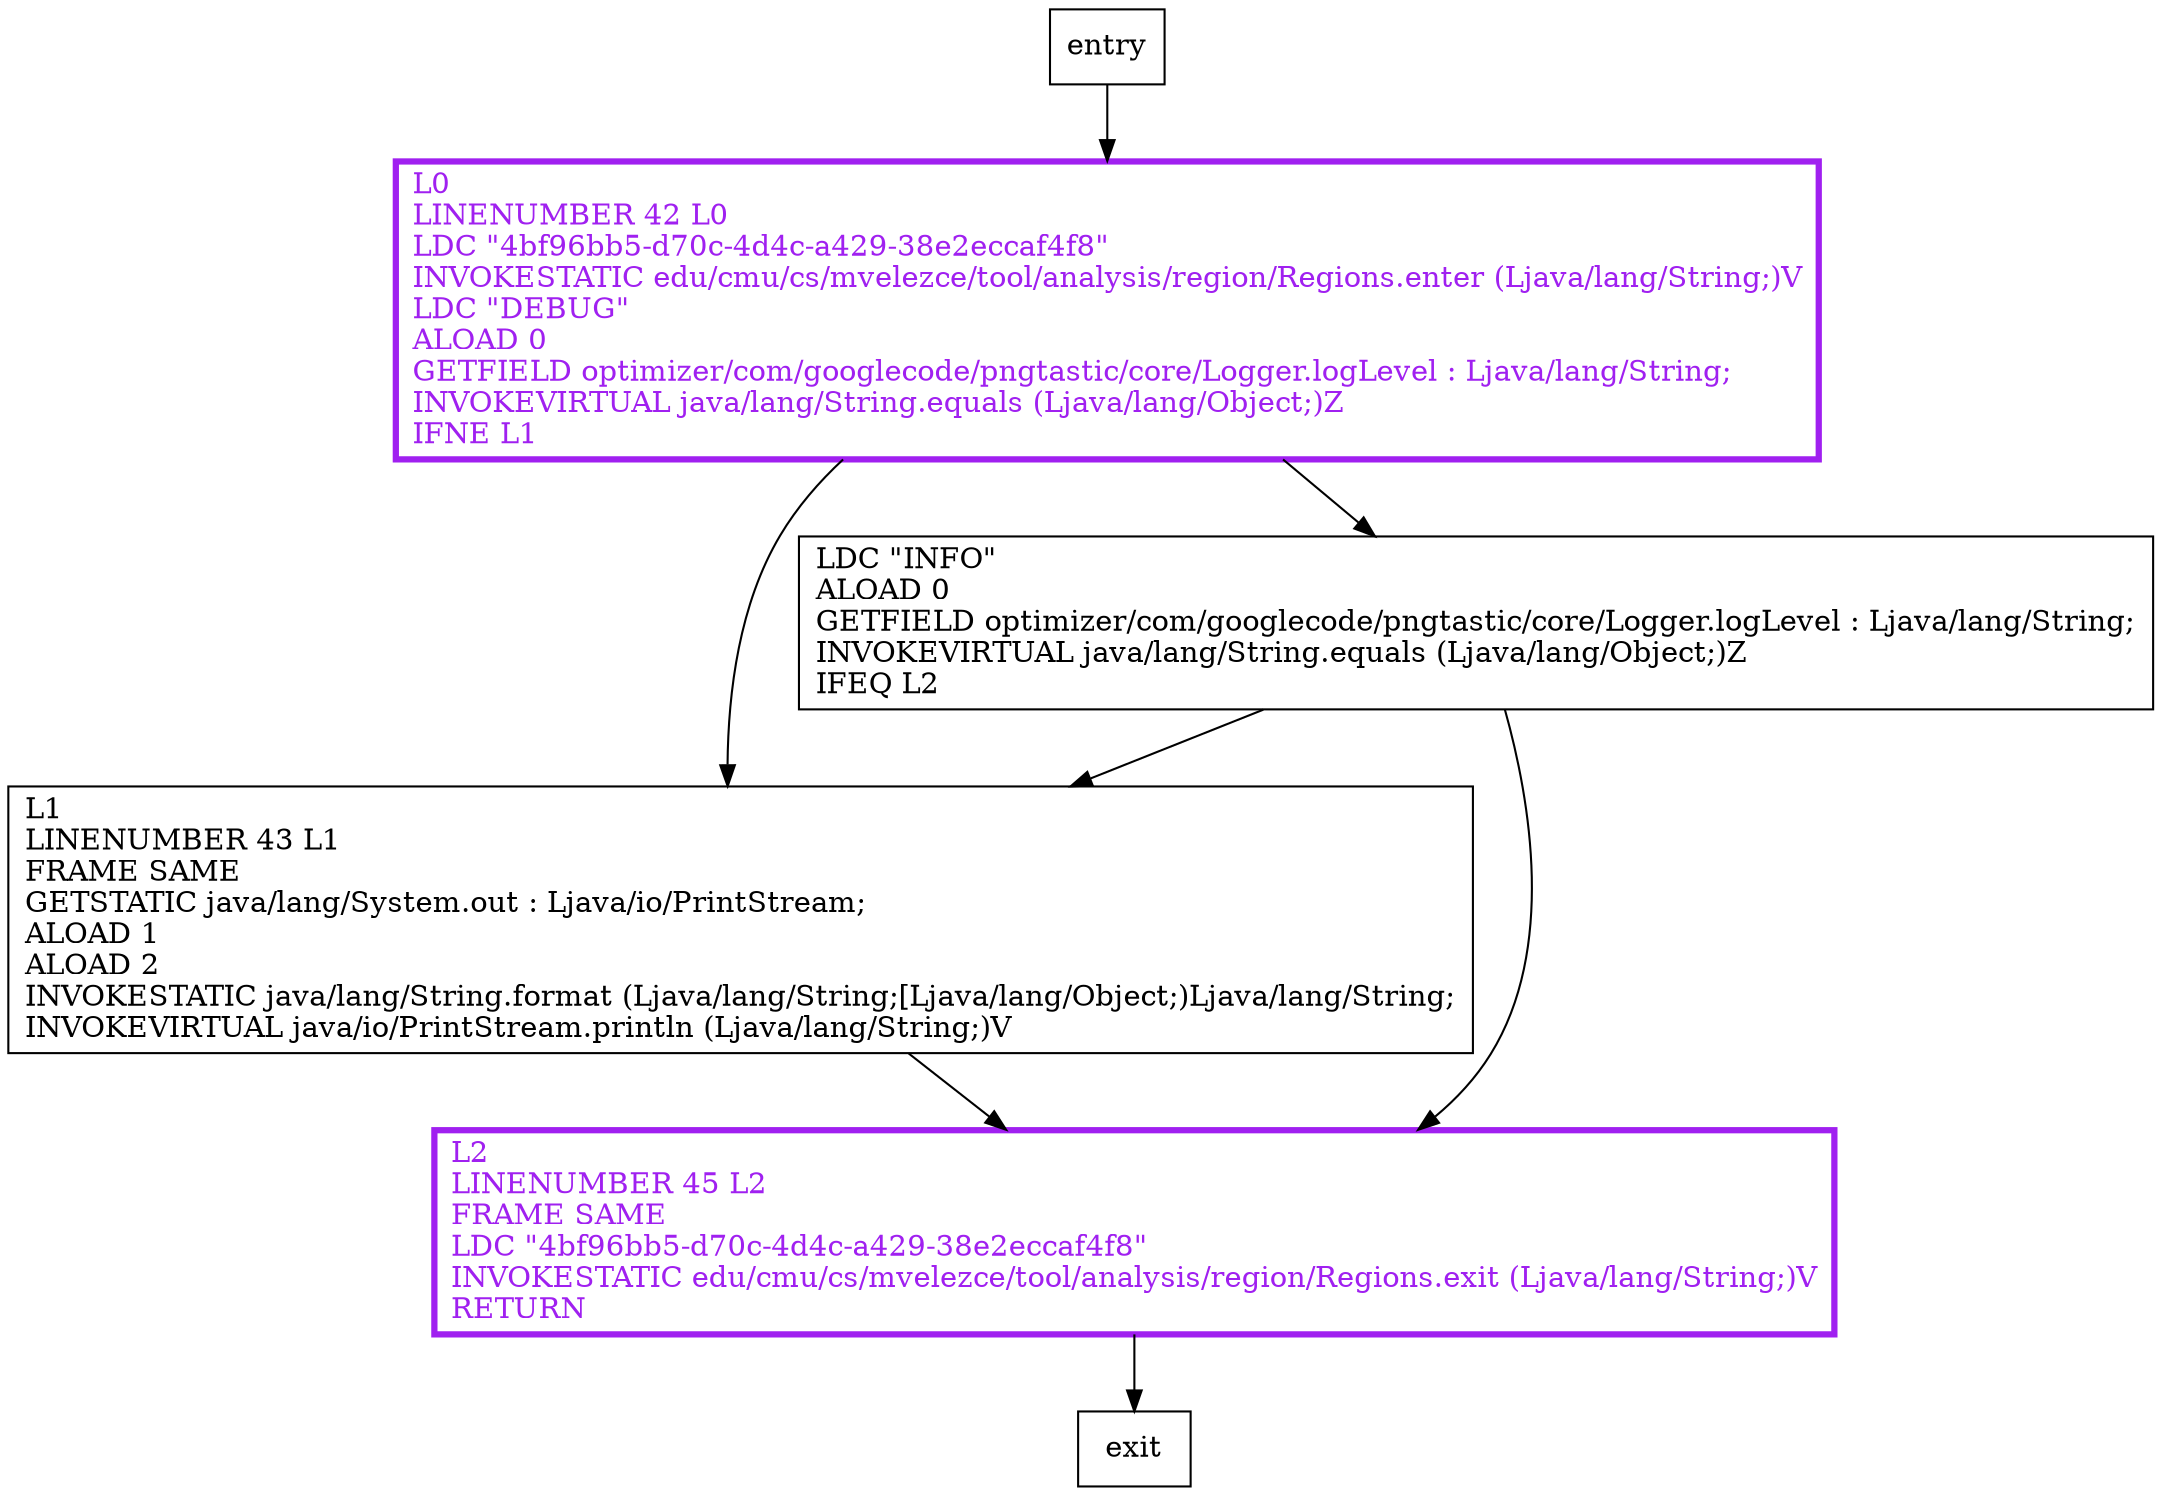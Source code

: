 digraph info {
node [shape=record];
855815053 [label="L2\lLINENUMBER 45 L2\lFRAME SAME\lLDC \"4bf96bb5-d70c-4d4c-a429-38e2eccaf4f8\"\lINVOKESTATIC edu/cmu/cs/mvelezce/tool/analysis/region/Regions.exit (Ljava/lang/String;)V\lRETURN\l"];
2125436163 [label="L0\lLINENUMBER 42 L0\lLDC \"4bf96bb5-d70c-4d4c-a429-38e2eccaf4f8\"\lINVOKESTATIC edu/cmu/cs/mvelezce/tool/analysis/region/Regions.enter (Ljava/lang/String;)V\lLDC \"DEBUG\"\lALOAD 0\lGETFIELD optimizer/com/googlecode/pngtastic/core/Logger.logLevel : Ljava/lang/String;\lINVOKEVIRTUAL java/lang/String.equals (Ljava/lang/Object;)Z\lIFNE L1\l"];
977064091 [label="L1\lLINENUMBER 43 L1\lFRAME SAME\lGETSTATIC java/lang/System.out : Ljava/io/PrintStream;\lALOAD 1\lALOAD 2\lINVOKESTATIC java/lang/String.format (Ljava/lang/String;[Ljava/lang/Object;)Ljava/lang/String;\lINVOKEVIRTUAL java/io/PrintStream.println (Ljava/lang/String;)V\l"];
1522918252 [label="LDC \"INFO\"\lALOAD 0\lGETFIELD optimizer/com/googlecode/pngtastic/core/Logger.logLevel : Ljava/lang/String;\lINVOKEVIRTUAL java/lang/String.equals (Ljava/lang/Object;)Z\lIFEQ L2\l"];
entry;
exit;
entry -> 2125436163;
855815053 -> exit;
2125436163 -> 977064091;
2125436163 -> 1522918252;
977064091 -> 855815053;
1522918252 -> 855815053;
1522918252 -> 977064091;
855815053[fontcolor="purple", penwidth=3, color="purple"];
2125436163[fontcolor="purple", penwidth=3, color="purple"];
}
